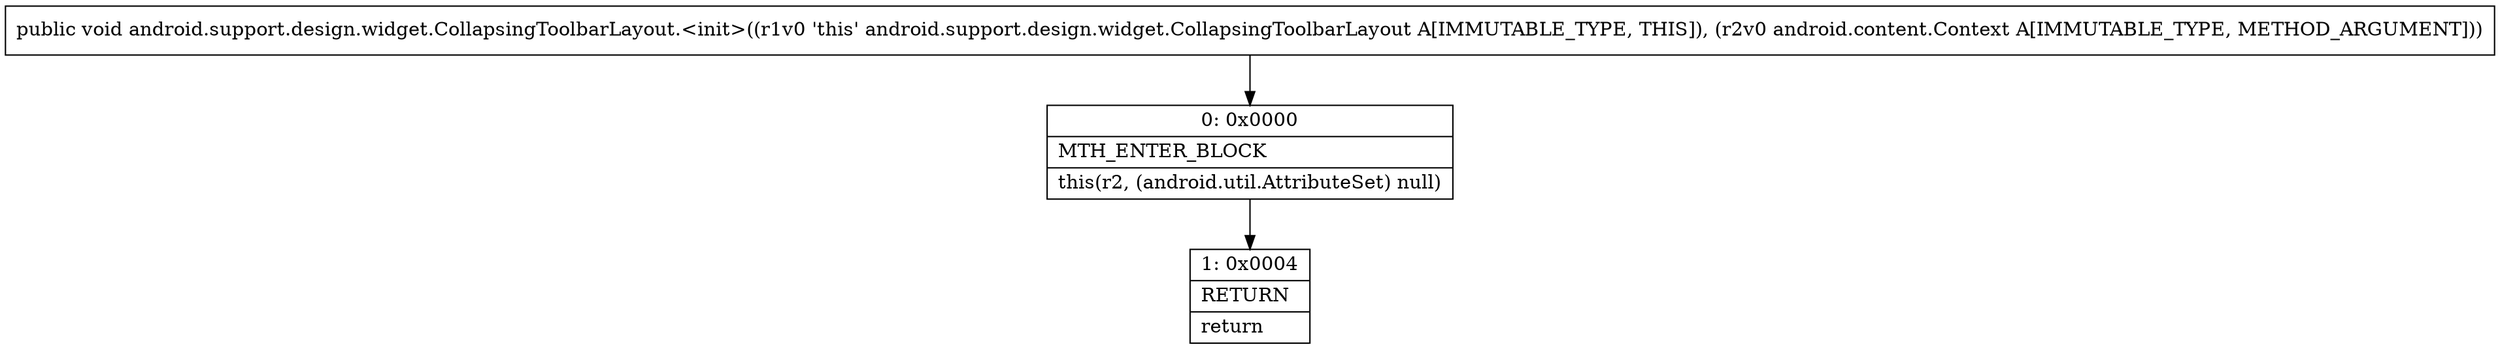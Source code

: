 digraph "CFG forandroid.support.design.widget.CollapsingToolbarLayout.\<init\>(Landroid\/content\/Context;)V" {
Node_0 [shape=record,label="{0\:\ 0x0000|MTH_ENTER_BLOCK\l|this(r2, (android.util.AttributeSet) null)\l}"];
Node_1 [shape=record,label="{1\:\ 0x0004|RETURN\l|return\l}"];
MethodNode[shape=record,label="{public void android.support.design.widget.CollapsingToolbarLayout.\<init\>((r1v0 'this' android.support.design.widget.CollapsingToolbarLayout A[IMMUTABLE_TYPE, THIS]), (r2v0 android.content.Context A[IMMUTABLE_TYPE, METHOD_ARGUMENT])) }"];
MethodNode -> Node_0;
Node_0 -> Node_1;
}

